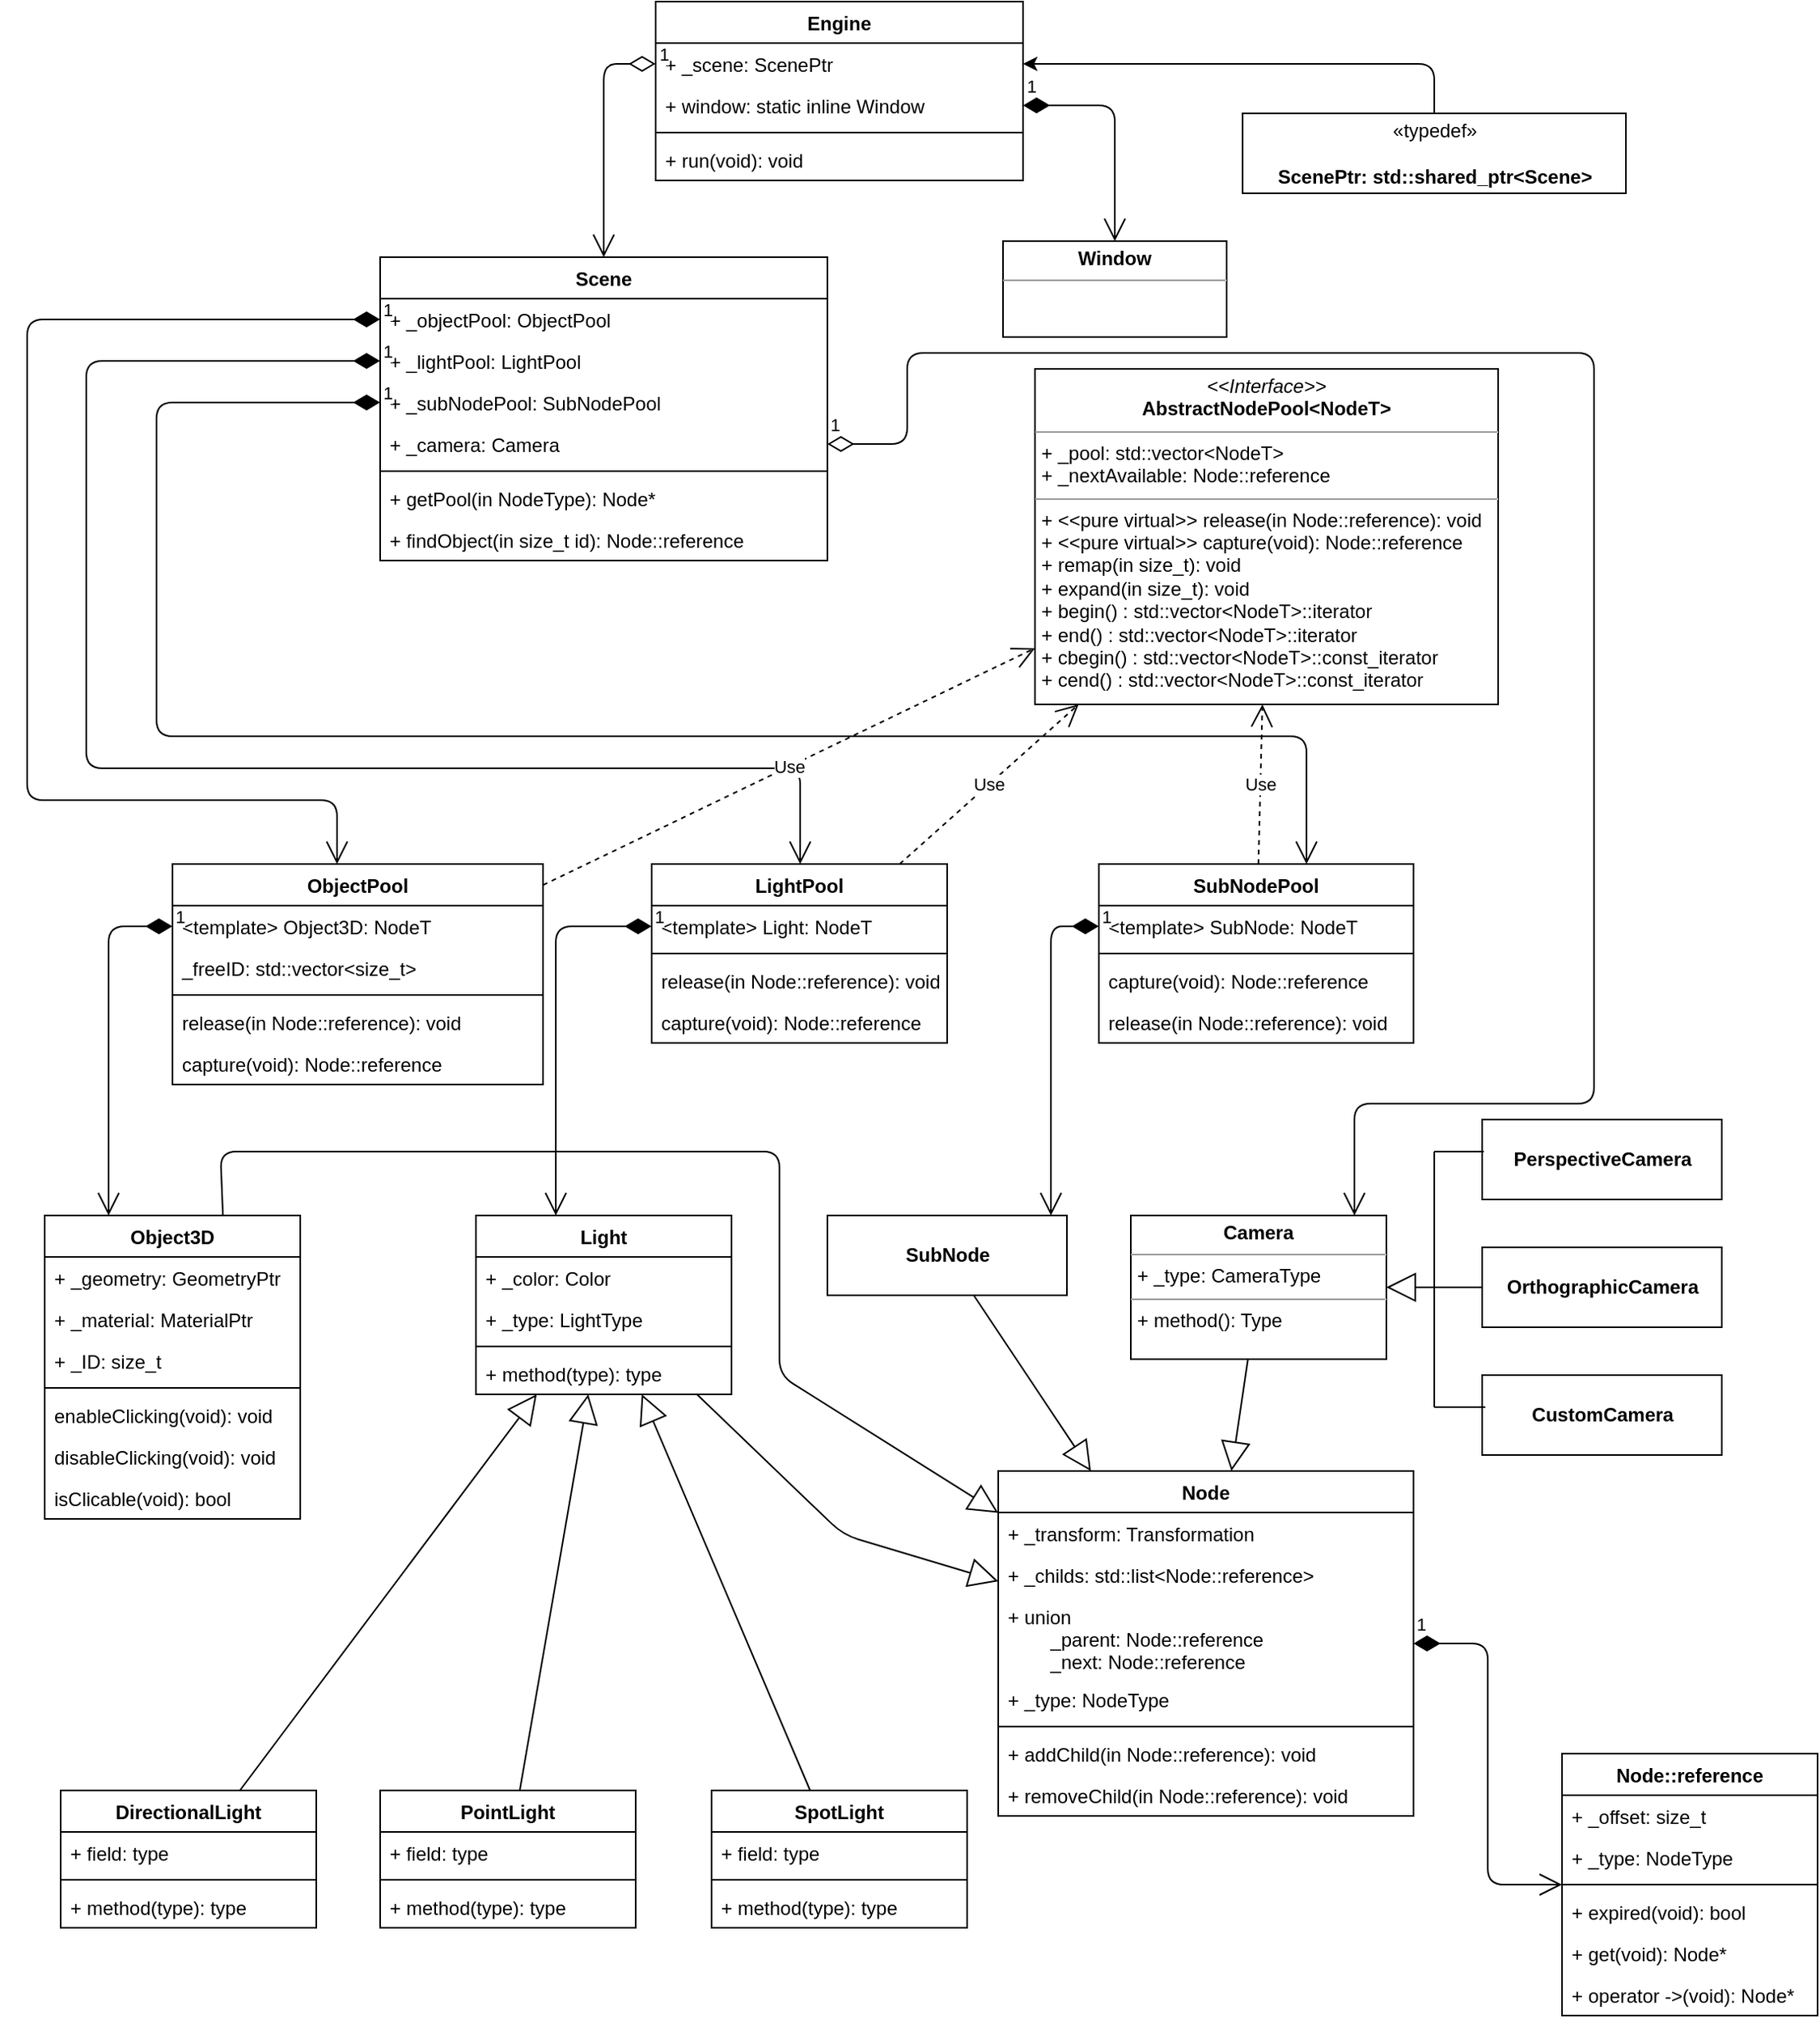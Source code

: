 <mxfile version="14.8.0" type="github">
  <diagram id="K0zAZXQBr5MxUlYF5iTr" name="Page-1">
    <mxGraphModel dx="3973" dy="2480" grid="1" gridSize="10" guides="1" tooltips="1" connect="1" arrows="1" fold="1" page="1" pageScale="1" pageWidth="850" pageHeight="1100" background="none" math="0" shadow="0">
      <root>
        <mxCell id="0" />
        <mxCell id="1" parent="0" />
        <mxCell id="OS8nYZnWAJqrrNTVnIxq-2" value="Node" style="swimlane;fontStyle=1;align=center;verticalAlign=top;childLayout=stackLayout;horizontal=1;startSize=26;horizontalStack=0;resizeParent=1;resizeParentMax=0;resizeLast=0;collapsible=1;marginBottom=0;" parent="1" vertex="1">
          <mxGeometry x="577" y="800" width="260" height="216" as="geometry" />
        </mxCell>
        <mxCell id="OS8nYZnWAJqrrNTVnIxq-3" value="+ _transform: Transformation" style="text;strokeColor=none;fillColor=none;align=left;verticalAlign=top;spacingLeft=4;spacingRight=4;overflow=hidden;rotatable=0;points=[[0,0.5],[1,0.5]];portConstraint=eastwest;" parent="OS8nYZnWAJqrrNTVnIxq-2" vertex="1">
          <mxGeometry y="26" width="260" height="26" as="geometry" />
        </mxCell>
        <mxCell id="OS8nYZnWAJqrrNTVnIxq-6" value="+ _childs: std::list&lt;Node::reference&gt;" style="text;strokeColor=none;fillColor=none;align=left;verticalAlign=top;spacingLeft=4;spacingRight=4;overflow=hidden;rotatable=0;points=[[0,0.5],[1,0.5]];portConstraint=eastwest;" parent="OS8nYZnWAJqrrNTVnIxq-2" vertex="1">
          <mxGeometry y="52" width="260" height="26" as="geometry" />
        </mxCell>
        <mxCell id="OS8nYZnWAJqrrNTVnIxq-7" value="+ union&#xa;        _parent: Node::reference&#xa;        _next: Node::reference&#xa;" style="text;strokeColor=none;fillColor=none;align=left;verticalAlign=top;spacingLeft=4;spacingRight=4;overflow=hidden;rotatable=0;points=[[0,0.5],[1,0.5]];portConstraint=eastwest;" parent="OS8nYZnWAJqrrNTVnIxq-2" vertex="1">
          <mxGeometry y="78" width="260" height="52" as="geometry" />
        </mxCell>
        <mxCell id="OS8nYZnWAJqrrNTVnIxq-8" value="+ _type: NodeType" style="text;strokeColor=none;fillColor=none;align=left;verticalAlign=top;spacingLeft=4;spacingRight=4;overflow=hidden;rotatable=0;points=[[0,0.5],[1,0.5]];portConstraint=eastwest;" parent="OS8nYZnWAJqrrNTVnIxq-2" vertex="1">
          <mxGeometry y="130" width="260" height="26" as="geometry" />
        </mxCell>
        <mxCell id="OS8nYZnWAJqrrNTVnIxq-4" value="" style="line;strokeWidth=1;fillColor=none;align=left;verticalAlign=middle;spacingTop=-1;spacingLeft=3;spacingRight=3;rotatable=0;labelPosition=right;points=[];portConstraint=eastwest;" parent="OS8nYZnWAJqrrNTVnIxq-2" vertex="1">
          <mxGeometry y="156" width="260" height="8" as="geometry" />
        </mxCell>
        <mxCell id="OS8nYZnWAJqrrNTVnIxq-5" value="+ addChild(in Node::reference): void" style="text;strokeColor=none;fillColor=none;align=left;verticalAlign=top;spacingLeft=4;spacingRight=4;overflow=hidden;rotatable=0;points=[[0,0.5],[1,0.5]];portConstraint=eastwest;" parent="OS8nYZnWAJqrrNTVnIxq-2" vertex="1">
          <mxGeometry y="164" width="260" height="26" as="geometry" />
        </mxCell>
        <mxCell id="OS8nYZnWAJqrrNTVnIxq-9" value="+ removeChild(in Node::reference): void" style="text;strokeColor=none;fillColor=none;align=left;verticalAlign=top;spacingLeft=4;spacingRight=4;overflow=hidden;rotatable=0;points=[[0,0.5],[1,0.5]];portConstraint=eastwest;" parent="OS8nYZnWAJqrrNTVnIxq-2" vertex="1">
          <mxGeometry y="190" width="260" height="26" as="geometry" />
        </mxCell>
        <mxCell id="OS8nYZnWAJqrrNTVnIxq-10" value="Scene" style="swimlane;fontStyle=1;align=center;verticalAlign=top;childLayout=stackLayout;horizontal=1;startSize=26;horizontalStack=0;resizeParent=1;resizeParentMax=0;resizeLast=0;collapsible=1;marginBottom=0;" parent="1" vertex="1">
          <mxGeometry x="190" y="40" width="280" height="190" as="geometry" />
        </mxCell>
        <mxCell id="OS8nYZnWAJqrrNTVnIxq-11" value="+ _objectPool: ObjectPool" style="text;strokeColor=none;fillColor=none;align=left;verticalAlign=top;spacingLeft=4;spacingRight=4;overflow=hidden;rotatable=0;points=[[0,0.5],[1,0.5]];portConstraint=eastwest;" parent="OS8nYZnWAJqrrNTVnIxq-10" vertex="1">
          <mxGeometry y="26" width="280" height="26" as="geometry" />
        </mxCell>
        <mxCell id="OS8nYZnWAJqrrNTVnIxq-14" value="+ _lightPool: LightPool" style="text;strokeColor=none;fillColor=none;align=left;verticalAlign=top;spacingLeft=4;spacingRight=4;overflow=hidden;rotatable=0;points=[[0,0.5],[1,0.5]];portConstraint=eastwest;" parent="OS8nYZnWAJqrrNTVnIxq-10" vertex="1">
          <mxGeometry y="52" width="280" height="26" as="geometry" />
        </mxCell>
        <mxCell id="OS8nYZnWAJqrrNTVnIxq-15" value="+ _subNodePool: SubNodePool" style="text;strokeColor=none;fillColor=none;align=left;verticalAlign=top;spacingLeft=4;spacingRight=4;overflow=hidden;rotatable=0;points=[[0,0.5],[1,0.5]];portConstraint=eastwest;" parent="OS8nYZnWAJqrrNTVnIxq-10" vertex="1">
          <mxGeometry y="78" width="280" height="26" as="geometry" />
        </mxCell>
        <mxCell id="OS8nYZnWAJqrrNTVnIxq-17" value="+ _camera: Camera" style="text;strokeColor=none;fillColor=none;align=left;verticalAlign=top;spacingLeft=4;spacingRight=4;overflow=hidden;rotatable=0;points=[[0,0.5],[1,0.5]];portConstraint=eastwest;" parent="OS8nYZnWAJqrrNTVnIxq-10" vertex="1">
          <mxGeometry y="104" width="280" height="26" as="geometry" />
        </mxCell>
        <mxCell id="OS8nYZnWAJqrrNTVnIxq-12" value="" style="line;strokeWidth=1;fillColor=none;align=left;verticalAlign=middle;spacingTop=-1;spacingLeft=3;spacingRight=3;rotatable=0;labelPosition=right;points=[];portConstraint=eastwest;" parent="OS8nYZnWAJqrrNTVnIxq-10" vertex="1">
          <mxGeometry y="130" width="280" height="8" as="geometry" />
        </mxCell>
        <mxCell id="OS8nYZnWAJqrrNTVnIxq-13" value="+ getPool(in NodeType): Node*" style="text;strokeColor=none;fillColor=none;align=left;verticalAlign=top;spacingLeft=4;spacingRight=4;overflow=hidden;rotatable=0;points=[[0,0.5],[1,0.5]];portConstraint=eastwest;" parent="OS8nYZnWAJqrrNTVnIxq-10" vertex="1">
          <mxGeometry y="138" width="280" height="26" as="geometry" />
        </mxCell>
        <mxCell id="OS8nYZnWAJqrrNTVnIxq-39" value="+ findObject(in size_t id): Node::reference" style="text;strokeColor=none;fillColor=none;align=left;verticalAlign=top;spacingLeft=4;spacingRight=4;overflow=hidden;rotatable=0;points=[[0,0.5],[1,0.5]];portConstraint=eastwest;" parent="OS8nYZnWAJqrrNTVnIxq-10" vertex="1">
          <mxGeometry y="164" width="280" height="26" as="geometry" />
        </mxCell>
        <mxCell id="OS8nYZnWAJqrrNTVnIxq-24" value="&lt;p style=&quot;margin: 0px ; margin-top: 4px ; text-align: center&quot;&gt;&lt;b&gt;Camera&lt;/b&gt;&lt;/p&gt;&lt;hr size=&quot;1&quot;&gt;&lt;p style=&quot;margin: 0px ; margin-left: 4px&quot;&gt;+ _type: CameraType&lt;/p&gt;&lt;hr size=&quot;1&quot;&gt;&lt;p style=&quot;margin: 0px ; margin-left: 4px&quot;&gt;+ method(): Type&lt;/p&gt;" style="verticalAlign=top;align=left;overflow=fill;fontSize=12;fontFamily=Helvetica;html=1;" parent="1" vertex="1">
          <mxGeometry x="660" y="640" width="160" height="90" as="geometry" />
        </mxCell>
        <mxCell id="OS8nYZnWAJqrrNTVnIxq-32" value="" style="endArrow=block;endSize=16;endFill=0;html=1;exitX=0.698;exitY=0.016;exitDx=0;exitDy=0;exitPerimeter=0;" parent="1" target="OS8nYZnWAJqrrNTVnIxq-2" edge="1" source="DmkiwscPFe0ZKWkoLd5E-52">
          <mxGeometry width="160" relative="1" as="geometry">
            <mxPoint x="90" y="640" as="sourcePoint" />
            <mxPoint x="502.5" y="920" as="targetPoint" />
            <Array as="points">
              <mxPoint x="90" y="600" />
              <mxPoint x="440" y="600" />
              <mxPoint x="440" y="740" />
            </Array>
          </mxGeometry>
        </mxCell>
        <mxCell id="OS8nYZnWAJqrrNTVnIxq-40" value="Engine" style="swimlane;fontStyle=1;align=center;verticalAlign=top;childLayout=stackLayout;horizontal=1;startSize=26;horizontalStack=0;resizeParent=1;resizeParentMax=0;resizeLast=0;collapsible=1;marginBottom=0;" parent="1" vertex="1">
          <mxGeometry x="362.5" y="-120" width="230" height="112" as="geometry" />
        </mxCell>
        <mxCell id="OS8nYZnWAJqrrNTVnIxq-41" value="+ _scene: ScenePtr" style="text;strokeColor=none;fillColor=none;align=left;verticalAlign=top;spacingLeft=4;spacingRight=4;overflow=hidden;rotatable=0;points=[[0,0.5],[1,0.5]];portConstraint=eastwest;" parent="OS8nYZnWAJqrrNTVnIxq-40" vertex="1">
          <mxGeometry y="26" width="230" height="26" as="geometry" />
        </mxCell>
        <mxCell id="OS8nYZnWAJqrrNTVnIxq-45" value="+ window: static inline Window" style="text;strokeColor=none;fillColor=none;align=left;verticalAlign=top;spacingLeft=4;spacingRight=4;overflow=hidden;rotatable=0;points=[[0,0.5],[1,0.5]];portConstraint=eastwest;" parent="OS8nYZnWAJqrrNTVnIxq-40" vertex="1">
          <mxGeometry y="52" width="230" height="26" as="geometry" />
        </mxCell>
        <mxCell id="OS8nYZnWAJqrrNTVnIxq-42" value="" style="line;strokeWidth=1;fillColor=none;align=left;verticalAlign=middle;spacingTop=-1;spacingLeft=3;spacingRight=3;rotatable=0;labelPosition=right;points=[];portConstraint=eastwest;" parent="OS8nYZnWAJqrrNTVnIxq-40" vertex="1">
          <mxGeometry y="78" width="230" height="8" as="geometry" />
        </mxCell>
        <mxCell id="OS8nYZnWAJqrrNTVnIxq-43" value="+ run(void): void" style="text;strokeColor=none;fillColor=none;align=left;verticalAlign=top;spacingLeft=4;spacingRight=4;overflow=hidden;rotatable=0;points=[[0,0.5],[1,0.5]];portConstraint=eastwest;" parent="OS8nYZnWAJqrrNTVnIxq-40" vertex="1">
          <mxGeometry y="86" width="230" height="26" as="geometry" />
        </mxCell>
        <mxCell id="OS8nYZnWAJqrrNTVnIxq-46" value="1" style="endArrow=open;html=1;endSize=12;startArrow=diamondThin;startSize=14;startFill=0;edgeStyle=orthogonalEdgeStyle;align=left;verticalAlign=bottom;" parent="1" source="OS8nYZnWAJqrrNTVnIxq-41" target="OS8nYZnWAJqrrNTVnIxq-10" edge="1">
          <mxGeometry x="-1" y="3" relative="1" as="geometry">
            <mxPoint x="380" y="220" as="sourcePoint" />
            <mxPoint x="540" y="220" as="targetPoint" />
          </mxGeometry>
        </mxCell>
        <mxCell id="OS8nYZnWAJqrrNTVnIxq-48" value="&lt;p style=&quot;margin: 0px ; margin-top: 4px ; text-align: center&quot;&gt;&lt;b&gt;Window&lt;/b&gt;&lt;/p&gt;&lt;hr size=&quot;1&quot;&gt;&lt;div style=&quot;height: 2px&quot;&gt;&lt;/div&gt;" style="verticalAlign=top;align=left;overflow=fill;fontSize=12;fontFamily=Helvetica;html=1;" parent="1" vertex="1">
          <mxGeometry x="580" y="30" width="140" height="60" as="geometry" />
        </mxCell>
        <mxCell id="OS8nYZnWAJqrrNTVnIxq-51" value="&lt;p style=&quot;margin: 0px ; margin-top: 4px ; text-align: center&quot;&gt;&lt;i&gt;&amp;lt;&amp;lt;Interface&amp;gt;&amp;gt;&lt;/i&gt;&lt;br&gt;&lt;b&gt;AbstractNodePool&amp;lt;NodeT&amp;gt;&lt;/b&gt;&lt;/p&gt;&lt;hr size=&quot;1&quot;&gt;&lt;p style=&quot;margin: 0px ; margin-left: 4px&quot;&gt;+ _pool: std::vector&amp;lt;NodeT&amp;gt;&lt;br&gt;+ _nextAvailable: Node::reference&lt;/p&gt;&lt;hr size=&quot;1&quot;&gt;&lt;p style=&quot;margin: 0px ; margin-left: 4px&quot;&gt;+ &amp;lt;&amp;lt;pure virtual&amp;gt;&amp;gt; release(in Node::reference): void&lt;br&gt;+ &amp;lt;&amp;lt;pure virtual&amp;gt;&amp;gt; capture(void): Node::reference &lt;br&gt;&lt;/p&gt;&lt;p style=&quot;margin: 0px ; margin-left: 4px&quot;&gt;+ remap(in size_t): void&lt;/p&gt;&lt;p style=&quot;margin: 0px ; margin-left: 4px&quot;&gt;+ expand(in size_t): void&lt;/p&gt;&lt;p style=&quot;margin: 0px ; margin-left: 4px&quot;&gt;+ begin() : std::vector&amp;lt;NodeT&amp;gt;::iterator&lt;/p&gt;&lt;p style=&quot;margin: 0px ; margin-left: 4px&quot;&gt;+ end() : std::vector&amp;lt;NodeT&amp;gt;::iterator&lt;/p&gt;&lt;p style=&quot;margin: 0px ; margin-left: 4px&quot;&gt;+ cbegin() : std::vector&amp;lt;NodeT&amp;gt;::const_iterator&lt;/p&gt;&lt;p style=&quot;margin: 0px ; margin-left: 4px&quot;&gt;+ cend() : std::vector&amp;lt;NodeT&amp;gt;::const_iterator&lt;/p&gt;" style="verticalAlign=top;align=left;overflow=fill;fontSize=12;fontFamily=Helvetica;html=1;" parent="1" vertex="1">
          <mxGeometry x="600" y="110" width="290" height="210" as="geometry" />
        </mxCell>
        <mxCell id="OS8nYZnWAJqrrNTVnIxq-52" value="1" style="endArrow=open;html=1;endSize=12;startArrow=diamondThin;startSize=14;startFill=1;edgeStyle=orthogonalEdgeStyle;align=left;verticalAlign=bottom;" parent="1" source="OS8nYZnWAJqrrNTVnIxq-45" target="OS8nYZnWAJqrrNTVnIxq-48" edge="1">
          <mxGeometry x="-1" y="3" relative="1" as="geometry">
            <mxPoint x="370" y="180" as="sourcePoint" />
            <mxPoint x="530" y="180" as="targetPoint" />
          </mxGeometry>
        </mxCell>
        <mxCell id="EpknL9Fy81mYQwR228dj-3" style="edgeStyle=orthogonalEdgeStyle;orthogonalLoop=1;jettySize=auto;html=1;entryX=1;entryY=0.5;entryDx=0;entryDy=0;" parent="1" source="EpknL9Fy81mYQwR228dj-2" target="OS8nYZnWAJqrrNTVnIxq-41" edge="1">
          <mxGeometry relative="1" as="geometry" />
        </mxCell>
        <mxCell id="EpknL9Fy81mYQwR228dj-2" value="«typedef»&lt;br&gt;&lt;div&gt;&lt;br&gt;&lt;/div&gt;&lt;div&gt;&lt;b&gt;ScenePtr: std::shared_ptr&amp;lt;Scene&amp;gt;&lt;/b&gt;&lt;br&gt;&lt;/div&gt;&lt;b&gt;&lt;/b&gt;" style="html=1;" parent="1" vertex="1">
          <mxGeometry x="730" y="-50" width="240" height="50" as="geometry" />
        </mxCell>
        <mxCell id="EpknL9Fy81mYQwR228dj-9" value="Use" style="endArrow=open;endSize=12;dashed=1;html=1;" parent="1" target="OS8nYZnWAJqrrNTVnIxq-51" edge="1" source="EpknL9Fy81mYQwR228dj-14">
          <mxGeometry width="160" relative="1" as="geometry">
            <mxPoint x="480" y="760" as="sourcePoint" />
            <mxPoint x="437" y="828" as="targetPoint" />
          </mxGeometry>
        </mxCell>
        <mxCell id="EpknL9Fy81mYQwR228dj-10" value="ObjectPool" style="swimlane;fontStyle=1;align=center;verticalAlign=top;childLayout=stackLayout;horizontal=1;startSize=26;horizontalStack=0;resizeParent=1;resizeParentMax=0;resizeLast=0;collapsible=1;marginBottom=0;" parent="1" vertex="1">
          <mxGeometry x="60" y="420" width="232" height="138" as="geometry">
            <mxRectangle x="60" y="420" width="100" height="26" as="alternateBounds" />
          </mxGeometry>
        </mxCell>
        <mxCell id="EpknL9Fy81mYQwR228dj-11" value="&lt;template&gt; Object3D: NodeT" style="text;strokeColor=none;fillColor=none;align=left;verticalAlign=top;spacingLeft=4;spacingRight=4;overflow=hidden;rotatable=0;points=[[0,0.5],[1,0.5]];portConstraint=eastwest;" parent="EpknL9Fy81mYQwR228dj-10" vertex="1">
          <mxGeometry y="26" width="232" height="26" as="geometry" />
        </mxCell>
        <mxCell id="DmkiwscPFe0ZKWkoLd5E-19" value="_freeID: std::vector&lt;size_t&gt;" style="text;strokeColor=none;fillColor=none;align=left;verticalAlign=top;spacingLeft=4;spacingRight=4;overflow=hidden;rotatable=0;points=[[0,0.5],[1,0.5]];portConstraint=eastwest;" vertex="1" parent="EpknL9Fy81mYQwR228dj-10">
          <mxGeometry y="52" width="232" height="26" as="geometry" />
        </mxCell>
        <mxCell id="EpknL9Fy81mYQwR228dj-12" value="" style="line;strokeWidth=1;fillColor=none;align=left;verticalAlign=middle;spacingTop=-1;spacingLeft=3;spacingRight=3;rotatable=0;labelPosition=right;points=[];portConstraint=eastwest;" parent="EpknL9Fy81mYQwR228dj-10" vertex="1">
          <mxGeometry y="78" width="232" height="8" as="geometry" />
        </mxCell>
        <mxCell id="EpknL9Fy81mYQwR228dj-13" value="release(in Node::reference): void" style="text;strokeColor=none;fillColor=none;align=left;verticalAlign=top;spacingLeft=4;spacingRight=4;overflow=hidden;rotatable=0;points=[[0,0.5],[1,0.5]];portConstraint=eastwest;" parent="EpknL9Fy81mYQwR228dj-10" vertex="1">
          <mxGeometry y="86" width="232" height="26" as="geometry" />
        </mxCell>
        <mxCell id="DmkiwscPFe0ZKWkoLd5E-1" value="capture(void): Node::reference" style="text;strokeColor=none;fillColor=none;align=left;verticalAlign=top;spacingLeft=4;spacingRight=4;overflow=hidden;rotatable=0;points=[[0,0.5],[1,0.5]];portConstraint=eastwest;" vertex="1" parent="EpknL9Fy81mYQwR228dj-10">
          <mxGeometry y="112" width="232" height="26" as="geometry" />
        </mxCell>
        <mxCell id="EpknL9Fy81mYQwR228dj-14" value="LightPool" style="swimlane;fontStyle=1;align=center;verticalAlign=top;childLayout=stackLayout;horizontal=1;startSize=26;horizontalStack=0;resizeParent=1;resizeParentMax=0;resizeLast=0;collapsible=1;marginBottom=0;" parent="1" vertex="1">
          <mxGeometry x="360" y="420" width="185" height="112" as="geometry" />
        </mxCell>
        <mxCell id="DmkiwscPFe0ZKWkoLd5E-20" value="&lt;template&gt; Light: NodeT" style="text;strokeColor=none;fillColor=none;align=left;verticalAlign=top;spacingLeft=4;spacingRight=4;overflow=hidden;rotatable=0;points=[[0,0.5],[1,0.5]];portConstraint=eastwest;" vertex="1" parent="EpknL9Fy81mYQwR228dj-14">
          <mxGeometry y="26" width="185" height="26" as="geometry" />
        </mxCell>
        <mxCell id="DmkiwscPFe0ZKWkoLd5E-21" value="" style="line;strokeWidth=1;fillColor=none;align=left;verticalAlign=middle;spacingTop=-1;spacingLeft=3;spacingRight=3;rotatable=0;labelPosition=right;points=[];portConstraint=eastwest;" vertex="1" parent="EpknL9Fy81mYQwR228dj-14">
          <mxGeometry y="52" width="185" height="8" as="geometry" />
        </mxCell>
        <mxCell id="DmkiwscPFe0ZKWkoLd5E-4" value="release(in Node::reference): void" style="text;strokeColor=none;fillColor=none;align=left;verticalAlign=top;spacingLeft=4;spacingRight=4;overflow=hidden;rotatable=0;points=[[0,0.5],[1,0.5]];portConstraint=eastwest;" vertex="1" parent="EpknL9Fy81mYQwR228dj-14">
          <mxGeometry y="60" width="185" height="26" as="geometry" />
        </mxCell>
        <mxCell id="DmkiwscPFe0ZKWkoLd5E-3" value="capture(void): Node::reference" style="text;strokeColor=none;fillColor=none;align=left;verticalAlign=top;spacingLeft=4;spacingRight=4;overflow=hidden;rotatable=0;points=[[0,0.5],[1,0.5]];portConstraint=eastwest;" vertex="1" parent="EpknL9Fy81mYQwR228dj-14">
          <mxGeometry y="86" width="185" height="26" as="geometry" />
        </mxCell>
        <mxCell id="EpknL9Fy81mYQwR228dj-18" value="SubNodePool" style="swimlane;fontStyle=1;align=center;verticalAlign=top;childLayout=stackLayout;horizontal=1;startSize=26;horizontalStack=0;resizeParent=1;resizeParentMax=0;resizeLast=0;collapsible=1;marginBottom=0;" parent="1" vertex="1">
          <mxGeometry x="640" y="420" width="197" height="112" as="geometry" />
        </mxCell>
        <mxCell id="DmkiwscPFe0ZKWkoLd5E-22" value="&lt;template&gt; SubNode: NodeT" style="text;strokeColor=none;fillColor=none;align=left;verticalAlign=top;spacingLeft=4;spacingRight=4;overflow=hidden;rotatable=0;points=[[0,0.5],[1,0.5]];portConstraint=eastwest;" vertex="1" parent="EpknL9Fy81mYQwR228dj-18">
          <mxGeometry y="26" width="197" height="26" as="geometry" />
        </mxCell>
        <mxCell id="EpknL9Fy81mYQwR228dj-20" value="" style="line;strokeWidth=1;fillColor=none;align=left;verticalAlign=middle;spacingTop=-1;spacingLeft=3;spacingRight=3;rotatable=0;labelPosition=right;points=[];portConstraint=eastwest;" parent="EpknL9Fy81mYQwR228dj-18" vertex="1">
          <mxGeometry y="52" width="197" height="8" as="geometry" />
        </mxCell>
        <mxCell id="DmkiwscPFe0ZKWkoLd5E-6" value="capture(void): Node::reference" style="text;strokeColor=none;fillColor=none;align=left;verticalAlign=top;spacingLeft=4;spacingRight=4;overflow=hidden;rotatable=0;points=[[0,0.5],[1,0.5]];portConstraint=eastwest;" vertex="1" parent="EpknL9Fy81mYQwR228dj-18">
          <mxGeometry y="60" width="197" height="26" as="geometry" />
        </mxCell>
        <mxCell id="DmkiwscPFe0ZKWkoLd5E-5" value="release(in Node::reference): void" style="text;strokeColor=none;fillColor=none;align=left;verticalAlign=top;spacingLeft=4;spacingRight=4;overflow=hidden;rotatable=0;points=[[0,0.5],[1,0.5]];portConstraint=eastwest;" vertex="1" parent="EpknL9Fy81mYQwR228dj-18">
          <mxGeometry y="86" width="197" height="26" as="geometry" />
        </mxCell>
        <mxCell id="DmkiwscPFe0ZKWkoLd5E-10" value="1" style="endArrow=open;html=1;endSize=12;startArrow=diamondThin;startSize=14;startFill=1;edgeStyle=orthogonalEdgeStyle;align=left;verticalAlign=bottom;" edge="1" parent="1" source="OS8nYZnWAJqrrNTVnIxq-11" target="EpknL9Fy81mYQwR228dj-10">
          <mxGeometry x="-1" y="3" relative="1" as="geometry">
            <mxPoint x="527" y="519" as="sourcePoint" />
            <mxPoint x="687" y="519" as="targetPoint" />
            <Array as="points">
              <mxPoint x="-31" y="79" />
              <mxPoint x="-31" y="380" />
              <mxPoint x="163" y="380" />
            </Array>
          </mxGeometry>
        </mxCell>
        <mxCell id="DmkiwscPFe0ZKWkoLd5E-11" value="1" style="endArrow=open;html=1;endSize=12;startArrow=diamondThin;startSize=14;startFill=1;edgeStyle=orthogonalEdgeStyle;align=left;verticalAlign=bottom;" edge="1" parent="1" source="OS8nYZnWAJqrrNTVnIxq-14" target="EpknL9Fy81mYQwR228dj-14">
          <mxGeometry x="-1" y="3" relative="1" as="geometry">
            <mxPoint x="181" y="519" as="sourcePoint" />
            <mxPoint x="341" y="519" as="targetPoint" />
            <Array as="points">
              <mxPoint x="6" y="105" />
              <mxPoint x="6" y="360" />
              <mxPoint x="453" y="360" />
            </Array>
          </mxGeometry>
        </mxCell>
        <mxCell id="DmkiwscPFe0ZKWkoLd5E-12" value="1" style="endArrow=open;html=1;endSize=12;startArrow=diamondThin;startSize=14;startFill=1;edgeStyle=orthogonalEdgeStyle;align=left;verticalAlign=bottom;" edge="1" parent="1" source="OS8nYZnWAJqrrNTVnIxq-15" target="EpknL9Fy81mYQwR228dj-18">
          <mxGeometry x="-1" y="3" relative="1" as="geometry">
            <mxPoint x="181" y="436" as="sourcePoint" />
            <mxPoint x="341" y="436" as="targetPoint" />
            <Array as="points">
              <mxPoint x="50" y="131" />
              <mxPoint x="50" y="340" />
              <mxPoint x="770" y="340" />
            </Array>
          </mxGeometry>
        </mxCell>
        <mxCell id="DmkiwscPFe0ZKWkoLd5E-27" value="1" style="endArrow=open;html=1;endSize=12;startArrow=diamondThin;startSize=14;startFill=0;edgeStyle=orthogonalEdgeStyle;align=left;verticalAlign=bottom;" edge="1" parent="1" source="OS8nYZnWAJqrrNTVnIxq-17" target="OS8nYZnWAJqrrNTVnIxq-24">
          <mxGeometry x="-1" y="3" relative="1" as="geometry">
            <mxPoint x="-100" y="310" as="sourcePoint" />
            <mxPoint x="60" y="310" as="targetPoint" />
            <Array as="points">
              <mxPoint x="520" y="157" />
              <mxPoint x="520" y="100" />
              <mxPoint x="950" y="100" />
              <mxPoint x="950" y="570" />
              <mxPoint x="800" y="570" />
            </Array>
          </mxGeometry>
        </mxCell>
        <mxCell id="DmkiwscPFe0ZKWkoLd5E-28" value="1" style="endArrow=open;html=1;endSize=12;startArrow=diamondThin;startSize=14;startFill=1;edgeStyle=orthogonalEdgeStyle;align=left;verticalAlign=bottom;" edge="1" parent="1" source="EpknL9Fy81mYQwR228dj-11" target="DmkiwscPFe0ZKWkoLd5E-52">
          <mxGeometry x="-1" y="3" relative="1" as="geometry">
            <mxPoint x="-100" y="660" as="sourcePoint" />
            <mxPoint x="20" y="640" as="targetPoint" />
            <Array as="points">
              <mxPoint x="20" y="459" />
            </Array>
          </mxGeometry>
        </mxCell>
        <mxCell id="DmkiwscPFe0ZKWkoLd5E-31" value="1" style="endArrow=open;html=1;endSize=12;startArrow=diamondThin;startSize=14;startFill=1;edgeStyle=orthogonalEdgeStyle;align=left;verticalAlign=bottom;" edge="1" parent="1" source="DmkiwscPFe0ZKWkoLd5E-20">
          <mxGeometry x="-1" y="3" relative="1" as="geometry">
            <mxPoint x="-100" y="660" as="sourcePoint" />
            <mxPoint x="300" y="640" as="targetPoint" />
            <Array as="points">
              <mxPoint x="300" y="459" />
            </Array>
          </mxGeometry>
        </mxCell>
        <mxCell id="DmkiwscPFe0ZKWkoLd5E-32" value="1" style="endArrow=open;html=1;endSize=12;startArrow=diamondThin;startSize=14;startFill=1;edgeStyle=orthogonalEdgeStyle;align=left;verticalAlign=bottom;" edge="1" parent="1" source="DmkiwscPFe0ZKWkoLd5E-22" target="DmkiwscPFe0ZKWkoLd5E-59">
          <mxGeometry x="-1" y="3" relative="1" as="geometry">
            <mxPoint x="-100" y="780" as="sourcePoint" />
            <mxPoint x="610" y="640" as="targetPoint" />
            <Array as="points">
              <mxPoint x="610" y="459" />
            </Array>
          </mxGeometry>
        </mxCell>
        <mxCell id="DmkiwscPFe0ZKWkoLd5E-33" value="Use" style="endArrow=open;endSize=12;dashed=1;html=1;" edge="1" parent="1" source="EpknL9Fy81mYQwR228dj-18" target="OS8nYZnWAJqrrNTVnIxq-51">
          <mxGeometry width="160" relative="1" as="geometry">
            <mxPoint x="620.004" y="745" as="sourcePoint" />
            <mxPoint x="795.186" y="355" as="targetPoint" />
          </mxGeometry>
        </mxCell>
        <mxCell id="DmkiwscPFe0ZKWkoLd5E-34" value="Use" style="endArrow=open;endSize=12;dashed=1;html=1;" edge="1" parent="1" source="EpknL9Fy81mYQwR228dj-10" target="OS8nYZnWAJqrrNTVnIxq-51">
          <mxGeometry width="160" relative="1" as="geometry">
            <mxPoint x="337.004" y="690" as="sourcePoint" />
            <mxPoint x="512.186" y="300" as="targetPoint" />
          </mxGeometry>
        </mxCell>
        <mxCell id="DmkiwscPFe0ZKWkoLd5E-35" value="" style="endArrow=block;endSize=16;endFill=0;html=1;" edge="1" parent="1" source="DmkiwscPFe0ZKWkoLd5E-60" target="OS8nYZnWAJqrrNTVnIxq-2">
          <mxGeometry width="160" relative="1" as="geometry">
            <mxPoint x="380.645" y="730" as="sourcePoint" />
            <mxPoint x="730" y="930" as="targetPoint" />
            <Array as="points">
              <mxPoint x="480" y="840" />
            </Array>
          </mxGeometry>
        </mxCell>
        <mxCell id="DmkiwscPFe0ZKWkoLd5E-36" value="&lt;br&gt;" style="endArrow=block;endSize=16;endFill=0;html=1;" edge="1" parent="1" source="DmkiwscPFe0ZKWkoLd5E-59" target="OS8nYZnWAJqrrNTVnIxq-2">
          <mxGeometry width="160" relative="1" as="geometry">
            <mxPoint x="557.181" y="690" as="sourcePoint" />
            <mxPoint x="730" y="930" as="targetPoint" />
            <Array as="points" />
          </mxGeometry>
        </mxCell>
        <mxCell id="DmkiwscPFe0ZKWkoLd5E-42" value="&lt;b&gt;PerspectiveCamera&lt;/b&gt;" style="html=1;align=center;" vertex="1" parent="1">
          <mxGeometry x="880" y="580" width="150" height="50" as="geometry" />
        </mxCell>
        <mxCell id="DmkiwscPFe0ZKWkoLd5E-43" value="&lt;b&gt;OrthographicCamera&lt;/b&gt;" style="html=1;align=center;" vertex="1" parent="1">
          <mxGeometry x="880" y="660" width="150" height="50" as="geometry" />
        </mxCell>
        <mxCell id="DmkiwscPFe0ZKWkoLd5E-44" value="&lt;b&gt;CustomCamera&lt;/b&gt;" style="html=1;align=center;" vertex="1" parent="1">
          <mxGeometry x="880" y="740" width="150" height="50" as="geometry" />
        </mxCell>
        <mxCell id="DmkiwscPFe0ZKWkoLd5E-45" value="" style="endArrow=block;endSize=16;endFill=0;html=1;" edge="1" parent="1" source="DmkiwscPFe0ZKWkoLd5E-43" target="OS8nYZnWAJqrrNTVnIxq-24">
          <mxGeometry width="160" relative="1" as="geometry">
            <mxPoint x="890" y="610" as="sourcePoint" />
            <mxPoint x="1050" y="610" as="targetPoint" />
          </mxGeometry>
        </mxCell>
        <mxCell id="DmkiwscPFe0ZKWkoLd5E-46" value="" style="endArrow=none;html=1;" edge="1" parent="1">
          <mxGeometry width="50" height="50" relative="1" as="geometry">
            <mxPoint x="850" y="760" as="sourcePoint" />
            <mxPoint x="850" y="600" as="targetPoint" />
          </mxGeometry>
        </mxCell>
        <mxCell id="DmkiwscPFe0ZKWkoLd5E-47" value="" style="endArrow=none;html=1;exitX=0.007;exitY=0.4;exitDx=0;exitDy=0;exitPerimeter=0;" edge="1" parent="1" source="DmkiwscPFe0ZKWkoLd5E-42">
          <mxGeometry width="50" height="50" relative="1" as="geometry">
            <mxPoint x="1000" y="720" as="sourcePoint" />
            <mxPoint x="850" y="600" as="targetPoint" />
          </mxGeometry>
        </mxCell>
        <mxCell id="DmkiwscPFe0ZKWkoLd5E-48" value="" style="endArrow=none;html=1;" edge="1" parent="1">
          <mxGeometry width="50" height="50" relative="1" as="geometry">
            <mxPoint x="882" y="760" as="sourcePoint" />
            <mxPoint x="850" y="760" as="targetPoint" />
          </mxGeometry>
        </mxCell>
        <mxCell id="DmkiwscPFe0ZKWkoLd5E-49" value="" style="endArrow=block;endSize=16;endFill=0;html=1;" edge="1" parent="1" source="OS8nYZnWAJqrrNTVnIxq-24" target="OS8nYZnWAJqrrNTVnIxq-2">
          <mxGeometry width="160" relative="1" as="geometry">
            <mxPoint x="390" y="920" as="sourcePoint" />
            <mxPoint x="550" y="920" as="targetPoint" />
          </mxGeometry>
        </mxCell>
        <mxCell id="DmkiwscPFe0ZKWkoLd5E-52" value="Object3D" style="swimlane;fontStyle=1;align=center;verticalAlign=top;childLayout=stackLayout;horizontal=1;startSize=26;horizontalStack=0;resizeParent=1;resizeParentMax=0;resizeLast=0;collapsible=1;marginBottom=0;" vertex="1" parent="1">
          <mxGeometry x="-20" y="640" width="160" height="190" as="geometry" />
        </mxCell>
        <mxCell id="DmkiwscPFe0ZKWkoLd5E-53" value="+ _geometry: GeometryPtr" style="text;strokeColor=none;fillColor=none;align=left;verticalAlign=top;spacingLeft=4;spacingRight=4;overflow=hidden;rotatable=0;points=[[0,0.5],[1,0.5]];portConstraint=eastwest;" vertex="1" parent="DmkiwscPFe0ZKWkoLd5E-52">
          <mxGeometry y="26" width="160" height="26" as="geometry" />
        </mxCell>
        <mxCell id="DmkiwscPFe0ZKWkoLd5E-56" value="+ _material: MaterialPtr" style="text;strokeColor=none;fillColor=none;align=left;verticalAlign=top;spacingLeft=4;spacingRight=4;overflow=hidden;rotatable=0;points=[[0,0.5],[1,0.5]];portConstraint=eastwest;" vertex="1" parent="DmkiwscPFe0ZKWkoLd5E-52">
          <mxGeometry y="52" width="160" height="26" as="geometry" />
        </mxCell>
        <mxCell id="DmkiwscPFe0ZKWkoLd5E-57" value="+ _ID: size_t" style="text;strokeColor=none;fillColor=none;align=left;verticalAlign=top;spacingLeft=4;spacingRight=4;overflow=hidden;rotatable=0;points=[[0,0.5],[1,0.5]];portConstraint=eastwest;" vertex="1" parent="DmkiwscPFe0ZKWkoLd5E-52">
          <mxGeometry y="78" width="160" height="26" as="geometry" />
        </mxCell>
        <mxCell id="DmkiwscPFe0ZKWkoLd5E-54" value="" style="line;strokeWidth=1;fillColor=none;align=left;verticalAlign=middle;spacingTop=-1;spacingLeft=3;spacingRight=3;rotatable=0;labelPosition=right;points=[];portConstraint=eastwest;" vertex="1" parent="DmkiwscPFe0ZKWkoLd5E-52">
          <mxGeometry y="104" width="160" height="8" as="geometry" />
        </mxCell>
        <mxCell id="DmkiwscPFe0ZKWkoLd5E-82" value="enableClicking(void): void" style="text;strokeColor=none;fillColor=none;align=left;verticalAlign=top;spacingLeft=4;spacingRight=4;overflow=hidden;rotatable=0;points=[[0,0.5],[1,0.5]];portConstraint=eastwest;" vertex="1" parent="DmkiwscPFe0ZKWkoLd5E-52">
          <mxGeometry y="112" width="160" height="26" as="geometry" />
        </mxCell>
        <mxCell id="DmkiwscPFe0ZKWkoLd5E-83" value="disableClicking(void): void" style="text;strokeColor=none;fillColor=none;align=left;verticalAlign=top;spacingLeft=4;spacingRight=4;overflow=hidden;rotatable=0;points=[[0,0.5],[1,0.5]];portConstraint=eastwest;" vertex="1" parent="DmkiwscPFe0ZKWkoLd5E-52">
          <mxGeometry y="138" width="160" height="26" as="geometry" />
        </mxCell>
        <mxCell id="DmkiwscPFe0ZKWkoLd5E-55" value="isClicable(void): bool" style="text;strokeColor=none;fillColor=none;align=left;verticalAlign=top;spacingLeft=4;spacingRight=4;overflow=hidden;rotatable=0;points=[[0,0.5],[1,0.5]];portConstraint=eastwest;" vertex="1" parent="DmkiwscPFe0ZKWkoLd5E-52">
          <mxGeometry y="164" width="160" height="26" as="geometry" />
        </mxCell>
        <mxCell id="DmkiwscPFe0ZKWkoLd5E-59" value="&lt;b&gt;SubNode&lt;/b&gt;" style="html=1;align=center;" vertex="1" parent="1">
          <mxGeometry x="470" y="640" width="150" height="50" as="geometry" />
        </mxCell>
        <mxCell id="DmkiwscPFe0ZKWkoLd5E-60" value="Light" style="swimlane;fontStyle=1;align=center;verticalAlign=top;childLayout=stackLayout;horizontal=1;startSize=26;horizontalStack=0;resizeParent=1;resizeParentMax=0;resizeLast=0;collapsible=1;marginBottom=0;" vertex="1" parent="1">
          <mxGeometry x="250" y="640" width="160" height="112" as="geometry" />
        </mxCell>
        <mxCell id="DmkiwscPFe0ZKWkoLd5E-61" value="+ _color: Color" style="text;strokeColor=none;fillColor=none;align=left;verticalAlign=top;spacingLeft=4;spacingRight=4;overflow=hidden;rotatable=0;points=[[0,0.5],[1,0.5]];portConstraint=eastwest;" vertex="1" parent="DmkiwscPFe0ZKWkoLd5E-60">
          <mxGeometry y="26" width="160" height="26" as="geometry" />
        </mxCell>
        <mxCell id="DmkiwscPFe0ZKWkoLd5E-64" value="+ _type: LightType" style="text;strokeColor=none;fillColor=none;align=left;verticalAlign=top;spacingLeft=4;spacingRight=4;overflow=hidden;rotatable=0;points=[[0,0.5],[1,0.5]];portConstraint=eastwest;" vertex="1" parent="DmkiwscPFe0ZKWkoLd5E-60">
          <mxGeometry y="52" width="160" height="26" as="geometry" />
        </mxCell>
        <mxCell id="DmkiwscPFe0ZKWkoLd5E-62" value="" style="line;strokeWidth=1;fillColor=none;align=left;verticalAlign=middle;spacingTop=-1;spacingLeft=3;spacingRight=3;rotatable=0;labelPosition=right;points=[];portConstraint=eastwest;" vertex="1" parent="DmkiwscPFe0ZKWkoLd5E-60">
          <mxGeometry y="78" width="160" height="8" as="geometry" />
        </mxCell>
        <mxCell id="DmkiwscPFe0ZKWkoLd5E-63" value="+ method(type): type" style="text;strokeColor=none;fillColor=none;align=left;verticalAlign=top;spacingLeft=4;spacingRight=4;overflow=hidden;rotatable=0;points=[[0,0.5],[1,0.5]];portConstraint=eastwest;" vertex="1" parent="DmkiwscPFe0ZKWkoLd5E-60">
          <mxGeometry y="86" width="160" height="26" as="geometry" />
        </mxCell>
        <mxCell id="DmkiwscPFe0ZKWkoLd5E-65" value="DirectionalLight" style="swimlane;fontStyle=1;align=center;verticalAlign=top;childLayout=stackLayout;horizontal=1;startSize=26;horizontalStack=0;resizeParent=1;resizeParentMax=0;resizeLast=0;collapsible=1;marginBottom=0;" vertex="1" parent="1">
          <mxGeometry x="-10" y="1000" width="160" height="86" as="geometry" />
        </mxCell>
        <mxCell id="DmkiwscPFe0ZKWkoLd5E-66" value="+ field: type" style="text;strokeColor=none;fillColor=none;align=left;verticalAlign=top;spacingLeft=4;spacingRight=4;overflow=hidden;rotatable=0;points=[[0,0.5],[1,0.5]];portConstraint=eastwest;" vertex="1" parent="DmkiwscPFe0ZKWkoLd5E-65">
          <mxGeometry y="26" width="160" height="26" as="geometry" />
        </mxCell>
        <mxCell id="DmkiwscPFe0ZKWkoLd5E-67" value="" style="line;strokeWidth=1;fillColor=none;align=left;verticalAlign=middle;spacingTop=-1;spacingLeft=3;spacingRight=3;rotatable=0;labelPosition=right;points=[];portConstraint=eastwest;" vertex="1" parent="DmkiwscPFe0ZKWkoLd5E-65">
          <mxGeometry y="52" width="160" height="8" as="geometry" />
        </mxCell>
        <mxCell id="DmkiwscPFe0ZKWkoLd5E-68" value="+ method(type): type" style="text;strokeColor=none;fillColor=none;align=left;verticalAlign=top;spacingLeft=4;spacingRight=4;overflow=hidden;rotatable=0;points=[[0,0.5],[1,0.5]];portConstraint=eastwest;" vertex="1" parent="DmkiwscPFe0ZKWkoLd5E-65">
          <mxGeometry y="60" width="160" height="26" as="geometry" />
        </mxCell>
        <mxCell id="DmkiwscPFe0ZKWkoLd5E-69" value="PointLight" style="swimlane;fontStyle=1;align=center;verticalAlign=top;childLayout=stackLayout;horizontal=1;startSize=26;horizontalStack=0;resizeParent=1;resizeParentMax=0;resizeLast=0;collapsible=1;marginBottom=0;" vertex="1" parent="1">
          <mxGeometry x="190" y="1000" width="160" height="86" as="geometry" />
        </mxCell>
        <mxCell id="DmkiwscPFe0ZKWkoLd5E-70" value="+ field: type" style="text;strokeColor=none;fillColor=none;align=left;verticalAlign=top;spacingLeft=4;spacingRight=4;overflow=hidden;rotatable=0;points=[[0,0.5],[1,0.5]];portConstraint=eastwest;" vertex="1" parent="DmkiwscPFe0ZKWkoLd5E-69">
          <mxGeometry y="26" width="160" height="26" as="geometry" />
        </mxCell>
        <mxCell id="DmkiwscPFe0ZKWkoLd5E-71" value="" style="line;strokeWidth=1;fillColor=none;align=left;verticalAlign=middle;spacingTop=-1;spacingLeft=3;spacingRight=3;rotatable=0;labelPosition=right;points=[];portConstraint=eastwest;" vertex="1" parent="DmkiwscPFe0ZKWkoLd5E-69">
          <mxGeometry y="52" width="160" height="8" as="geometry" />
        </mxCell>
        <mxCell id="DmkiwscPFe0ZKWkoLd5E-72" value="+ method(type): type" style="text;strokeColor=none;fillColor=none;align=left;verticalAlign=top;spacingLeft=4;spacingRight=4;overflow=hidden;rotatable=0;points=[[0,0.5],[1,0.5]];portConstraint=eastwest;" vertex="1" parent="DmkiwscPFe0ZKWkoLd5E-69">
          <mxGeometry y="60" width="160" height="26" as="geometry" />
        </mxCell>
        <mxCell id="DmkiwscPFe0ZKWkoLd5E-73" value="SpotLight" style="swimlane;fontStyle=1;align=center;verticalAlign=top;childLayout=stackLayout;horizontal=1;startSize=26;horizontalStack=0;resizeParent=1;resizeParentMax=0;resizeLast=0;collapsible=1;marginBottom=0;" vertex="1" parent="1">
          <mxGeometry x="397.5" y="1000" width="160" height="86" as="geometry" />
        </mxCell>
        <mxCell id="DmkiwscPFe0ZKWkoLd5E-74" value="+ field: type" style="text;strokeColor=none;fillColor=none;align=left;verticalAlign=top;spacingLeft=4;spacingRight=4;overflow=hidden;rotatable=0;points=[[0,0.5],[1,0.5]];portConstraint=eastwest;" vertex="1" parent="DmkiwscPFe0ZKWkoLd5E-73">
          <mxGeometry y="26" width="160" height="26" as="geometry" />
        </mxCell>
        <mxCell id="DmkiwscPFe0ZKWkoLd5E-75" value="" style="line;strokeWidth=1;fillColor=none;align=left;verticalAlign=middle;spacingTop=-1;spacingLeft=3;spacingRight=3;rotatable=0;labelPosition=right;points=[];portConstraint=eastwest;" vertex="1" parent="DmkiwscPFe0ZKWkoLd5E-73">
          <mxGeometry y="52" width="160" height="8" as="geometry" />
        </mxCell>
        <mxCell id="DmkiwscPFe0ZKWkoLd5E-76" value="+ method(type): type" style="text;strokeColor=none;fillColor=none;align=left;verticalAlign=top;spacingLeft=4;spacingRight=4;overflow=hidden;rotatable=0;points=[[0,0.5],[1,0.5]];portConstraint=eastwest;" vertex="1" parent="DmkiwscPFe0ZKWkoLd5E-73">
          <mxGeometry y="60" width="160" height="26" as="geometry" />
        </mxCell>
        <mxCell id="DmkiwscPFe0ZKWkoLd5E-77" value="" style="endArrow=block;endSize=16;endFill=0;html=1;" edge="1" parent="1" source="DmkiwscPFe0ZKWkoLd5E-65" target="DmkiwscPFe0ZKWkoLd5E-60">
          <mxGeometry width="160" relative="1" as="geometry">
            <mxPoint x="390" y="920" as="sourcePoint" />
            <mxPoint x="550" y="920" as="targetPoint" />
          </mxGeometry>
        </mxCell>
        <mxCell id="DmkiwscPFe0ZKWkoLd5E-78" value="" style="endArrow=block;endSize=16;endFill=0;html=1;" edge="1" parent="1" source="DmkiwscPFe0ZKWkoLd5E-69" target="DmkiwscPFe0ZKWkoLd5E-60">
          <mxGeometry width="160" relative="1" as="geometry">
            <mxPoint x="390" y="920" as="sourcePoint" />
            <mxPoint x="550" y="920" as="targetPoint" />
          </mxGeometry>
        </mxCell>
        <mxCell id="DmkiwscPFe0ZKWkoLd5E-79" value="" style="endArrow=block;endSize=16;endFill=0;html=1;" edge="1" parent="1" source="DmkiwscPFe0ZKWkoLd5E-73" target="DmkiwscPFe0ZKWkoLd5E-60">
          <mxGeometry width="160" relative="1" as="geometry">
            <mxPoint x="390" y="920" as="sourcePoint" />
            <mxPoint x="550" y="920" as="targetPoint" />
          </mxGeometry>
        </mxCell>
        <mxCell id="DmkiwscPFe0ZKWkoLd5E-84" value="1" style="endArrow=open;html=1;endSize=12;startArrow=diamondThin;startSize=14;startFill=1;edgeStyle=orthogonalEdgeStyle;align=left;verticalAlign=bottom;" edge="1" parent="1" source="OS8nYZnWAJqrrNTVnIxq-2" target="DmkiwscPFe0ZKWkoLd5E-85">
          <mxGeometry x="-1" y="3" relative="1" as="geometry">
            <mxPoint x="800" y="840" as="sourcePoint" />
            <mxPoint x="1010" y="1020" as="targetPoint" />
          </mxGeometry>
        </mxCell>
        <mxCell id="DmkiwscPFe0ZKWkoLd5E-85" value="Node::reference" style="swimlane;fontStyle=1;align=center;verticalAlign=top;childLayout=stackLayout;horizontal=1;startSize=26;horizontalStack=0;resizeParent=1;resizeParentMax=0;resizeLast=0;collapsible=1;marginBottom=0;" vertex="1" parent="1">
          <mxGeometry x="930" y="977" width="160" height="164" as="geometry" />
        </mxCell>
        <mxCell id="DmkiwscPFe0ZKWkoLd5E-86" value="+ _offset: size_t" style="text;strokeColor=none;fillColor=none;align=left;verticalAlign=top;spacingLeft=4;spacingRight=4;overflow=hidden;rotatable=0;points=[[0,0.5],[1,0.5]];portConstraint=eastwest;" vertex="1" parent="DmkiwscPFe0ZKWkoLd5E-85">
          <mxGeometry y="26" width="160" height="26" as="geometry" />
        </mxCell>
        <mxCell id="DmkiwscPFe0ZKWkoLd5E-89" value="+ _type: NodeType" style="text;strokeColor=none;fillColor=none;align=left;verticalAlign=top;spacingLeft=4;spacingRight=4;overflow=hidden;rotatable=0;points=[[0,0.5],[1,0.5]];portConstraint=eastwest;" vertex="1" parent="DmkiwscPFe0ZKWkoLd5E-85">
          <mxGeometry y="52" width="160" height="26" as="geometry" />
        </mxCell>
        <mxCell id="DmkiwscPFe0ZKWkoLd5E-87" value="" style="line;strokeWidth=1;fillColor=none;align=left;verticalAlign=middle;spacingTop=-1;spacingLeft=3;spacingRight=3;rotatable=0;labelPosition=right;points=[];portConstraint=eastwest;" vertex="1" parent="DmkiwscPFe0ZKWkoLd5E-85">
          <mxGeometry y="78" width="160" height="8" as="geometry" />
        </mxCell>
        <mxCell id="DmkiwscPFe0ZKWkoLd5E-88" value="+ expired(void): bool" style="text;strokeColor=none;fillColor=none;align=left;verticalAlign=top;spacingLeft=4;spacingRight=4;overflow=hidden;rotatable=0;points=[[0,0.5],[1,0.5]];portConstraint=eastwest;" vertex="1" parent="DmkiwscPFe0ZKWkoLd5E-85">
          <mxGeometry y="86" width="160" height="26" as="geometry" />
        </mxCell>
        <mxCell id="DmkiwscPFe0ZKWkoLd5E-90" value="+ get(void): Node*" style="text;strokeColor=none;fillColor=none;align=left;verticalAlign=top;spacingLeft=4;spacingRight=4;overflow=hidden;rotatable=0;points=[[0,0.5],[1,0.5]];portConstraint=eastwest;" vertex="1" parent="DmkiwscPFe0ZKWkoLd5E-85">
          <mxGeometry y="112" width="160" height="26" as="geometry" />
        </mxCell>
        <mxCell id="DmkiwscPFe0ZKWkoLd5E-91" value="+ operator -&gt;(void): Node*" style="text;strokeColor=none;fillColor=none;align=left;verticalAlign=top;spacingLeft=4;spacingRight=4;overflow=hidden;rotatable=0;points=[[0,0.5],[1,0.5]];portConstraint=eastwest;" vertex="1" parent="DmkiwscPFe0ZKWkoLd5E-85">
          <mxGeometry y="138" width="160" height="26" as="geometry" />
        </mxCell>
      </root>
    </mxGraphModel>
  </diagram>
</mxfile>

